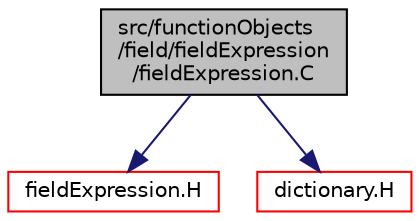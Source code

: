 digraph "src/functionObjects/field/fieldExpression/fieldExpression.C"
{
  bgcolor="transparent";
  edge [fontname="Helvetica",fontsize="10",labelfontname="Helvetica",labelfontsize="10"];
  node [fontname="Helvetica",fontsize="10",shape=record];
  Node0 [label="src/functionObjects\l/field/fieldExpression\l/fieldExpression.C",height=0.2,width=0.4,color="black", fillcolor="grey75", style="filled", fontcolor="black"];
  Node0 -> Node1 [color="midnightblue",fontsize="10",style="solid",fontname="Helvetica"];
  Node1 [label="fieldExpression.H",height=0.2,width=0.4,color="red",URL="$a04613.html"];
  Node0 -> Node98 [color="midnightblue",fontsize="10",style="solid",fontname="Helvetica"];
  Node98 [label="dictionary.H",height=0.2,width=0.4,color="red",URL="$a09506.html"];
}
